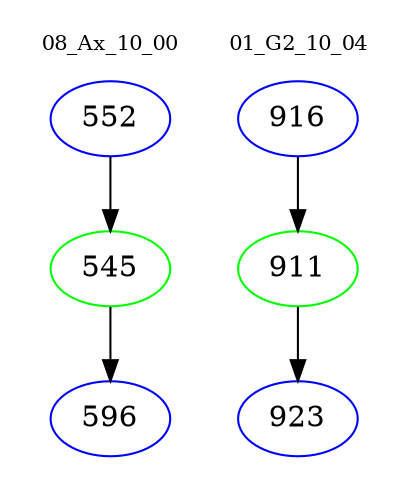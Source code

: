 digraph{
subgraph cluster_0 {
color = white
label = "08_Ax_10_00";
fontsize=10;
T0_552 [label="552", color="blue"]
T0_552 -> T0_545 [color="black"]
T0_545 [label="545", color="green"]
T0_545 -> T0_596 [color="black"]
T0_596 [label="596", color="blue"]
}
subgraph cluster_1 {
color = white
label = "01_G2_10_04";
fontsize=10;
T1_916 [label="916", color="blue"]
T1_916 -> T1_911 [color="black"]
T1_911 [label="911", color="green"]
T1_911 -> T1_923 [color="black"]
T1_923 [label="923", color="blue"]
}
}
